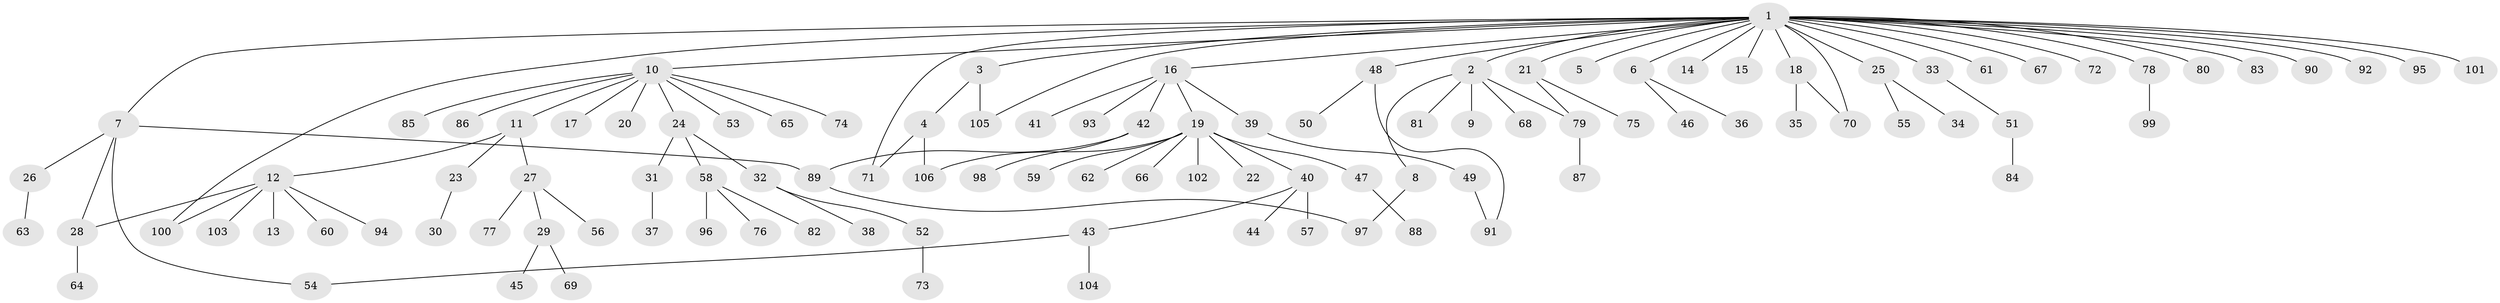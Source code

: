 // Generated by graph-tools (version 1.1) at 2025/14/03/09/25 04:14:33]
// undirected, 106 vertices, 116 edges
graph export_dot {
graph [start="1"]
  node [color=gray90,style=filled];
  1;
  2;
  3;
  4;
  5;
  6;
  7;
  8;
  9;
  10;
  11;
  12;
  13;
  14;
  15;
  16;
  17;
  18;
  19;
  20;
  21;
  22;
  23;
  24;
  25;
  26;
  27;
  28;
  29;
  30;
  31;
  32;
  33;
  34;
  35;
  36;
  37;
  38;
  39;
  40;
  41;
  42;
  43;
  44;
  45;
  46;
  47;
  48;
  49;
  50;
  51;
  52;
  53;
  54;
  55;
  56;
  57;
  58;
  59;
  60;
  61;
  62;
  63;
  64;
  65;
  66;
  67;
  68;
  69;
  70;
  71;
  72;
  73;
  74;
  75;
  76;
  77;
  78;
  79;
  80;
  81;
  82;
  83;
  84;
  85;
  86;
  87;
  88;
  89;
  90;
  91;
  92;
  93;
  94;
  95;
  96;
  97;
  98;
  99;
  100;
  101;
  102;
  103;
  104;
  105;
  106;
  1 -- 2;
  1 -- 3;
  1 -- 5;
  1 -- 6;
  1 -- 7;
  1 -- 10;
  1 -- 14;
  1 -- 15;
  1 -- 16;
  1 -- 18;
  1 -- 21;
  1 -- 25;
  1 -- 33;
  1 -- 48;
  1 -- 61;
  1 -- 67;
  1 -- 70;
  1 -- 71;
  1 -- 72;
  1 -- 78;
  1 -- 80;
  1 -- 83;
  1 -- 90;
  1 -- 92;
  1 -- 95;
  1 -- 100;
  1 -- 101;
  1 -- 105;
  2 -- 8;
  2 -- 9;
  2 -- 68;
  2 -- 79;
  2 -- 81;
  3 -- 4;
  3 -- 105;
  4 -- 71;
  4 -- 106;
  6 -- 36;
  6 -- 46;
  7 -- 26;
  7 -- 28;
  7 -- 54;
  7 -- 89;
  8 -- 97;
  10 -- 11;
  10 -- 17;
  10 -- 20;
  10 -- 24;
  10 -- 53;
  10 -- 65;
  10 -- 74;
  10 -- 85;
  10 -- 86;
  11 -- 12;
  11 -- 23;
  11 -- 27;
  12 -- 13;
  12 -- 28;
  12 -- 60;
  12 -- 94;
  12 -- 100;
  12 -- 103;
  16 -- 19;
  16 -- 39;
  16 -- 41;
  16 -- 42;
  16 -- 93;
  18 -- 35;
  18 -- 70;
  19 -- 22;
  19 -- 40;
  19 -- 47;
  19 -- 59;
  19 -- 62;
  19 -- 66;
  19 -- 102;
  19 -- 106;
  21 -- 75;
  21 -- 79;
  23 -- 30;
  24 -- 31;
  24 -- 32;
  24 -- 58;
  25 -- 34;
  25 -- 55;
  26 -- 63;
  27 -- 29;
  27 -- 56;
  27 -- 77;
  28 -- 64;
  29 -- 45;
  29 -- 69;
  31 -- 37;
  32 -- 38;
  32 -- 52;
  33 -- 51;
  39 -- 49;
  40 -- 43;
  40 -- 44;
  40 -- 57;
  42 -- 89;
  42 -- 98;
  43 -- 54;
  43 -- 104;
  47 -- 88;
  48 -- 50;
  48 -- 91;
  49 -- 91;
  51 -- 84;
  52 -- 73;
  58 -- 76;
  58 -- 82;
  58 -- 96;
  78 -- 99;
  79 -- 87;
  89 -- 97;
}
